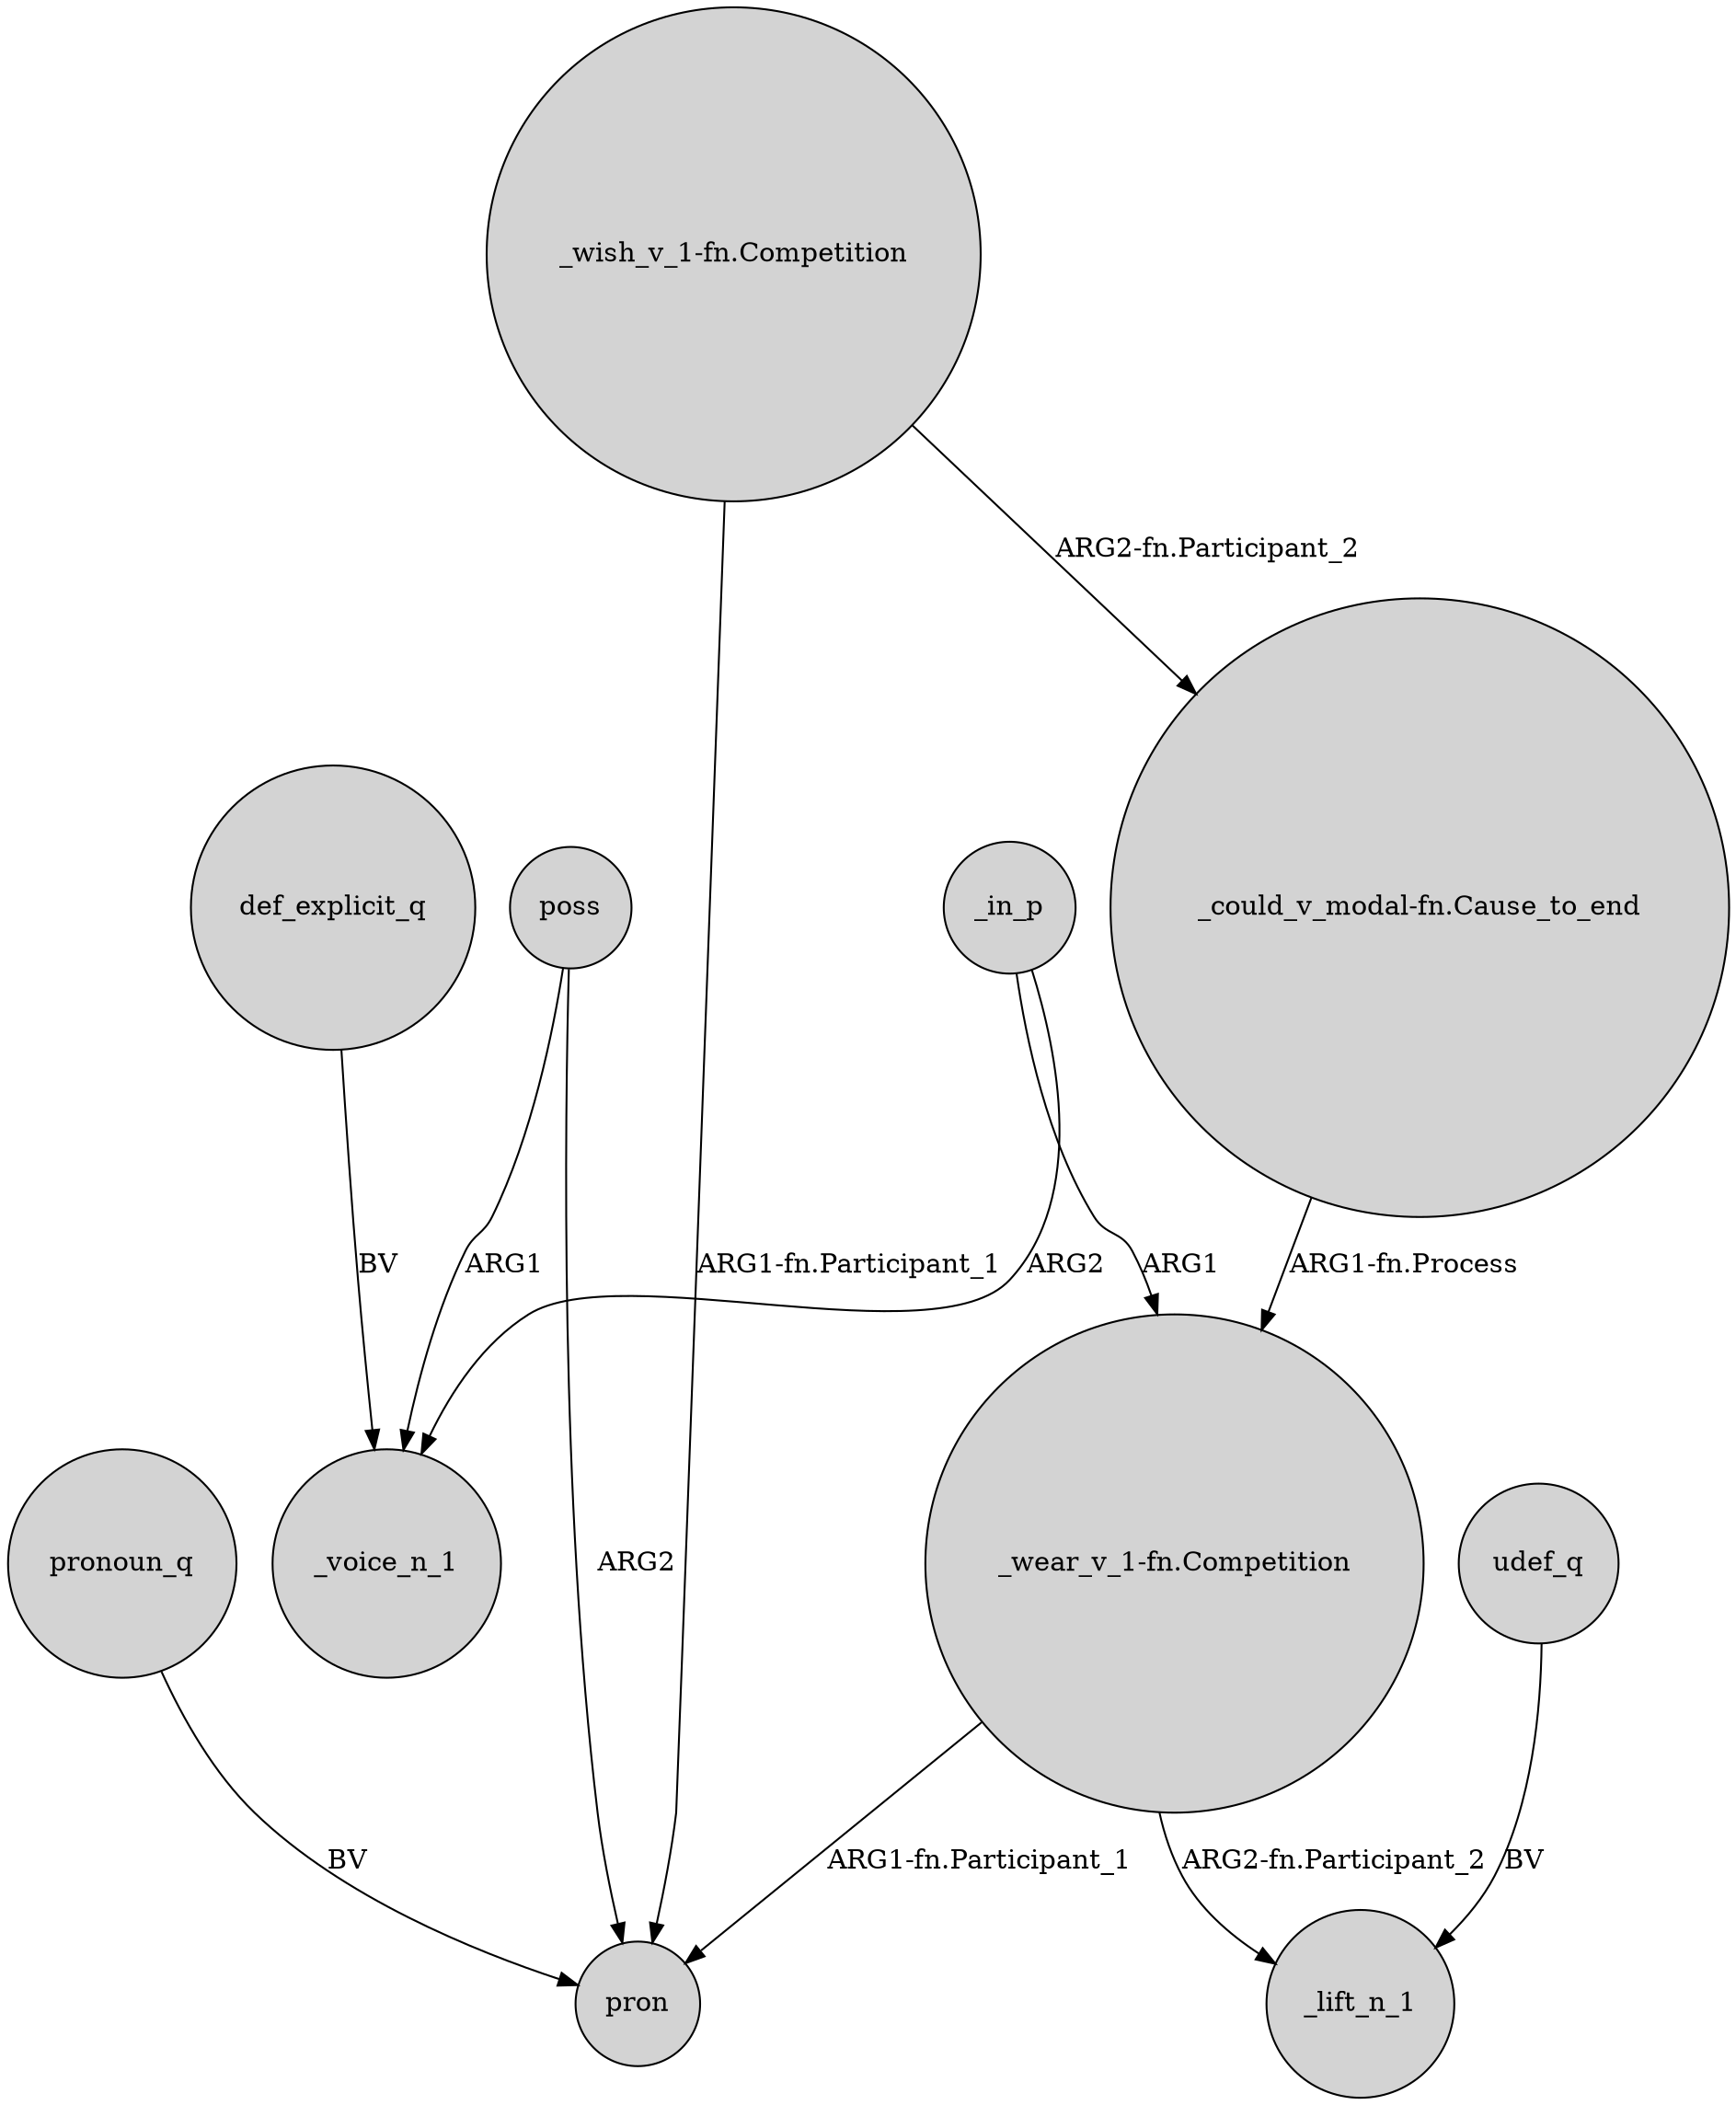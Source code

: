 digraph {
	node [shape=circle style=filled]
	def_explicit_q -> _voice_n_1 [label=BV]
	"_wish_v_1-fn.Competition" -> "_could_v_modal-fn.Cause_to_end" [label="ARG2-fn.Participant_2"]
	_in_p -> "_wear_v_1-fn.Competition" [label=ARG1]
	"_wish_v_1-fn.Competition" -> pron [label="ARG1-fn.Participant_1"]
	"_could_v_modal-fn.Cause_to_end" -> "_wear_v_1-fn.Competition" [label="ARG1-fn.Process"]
	_in_p -> _voice_n_1 [label=ARG2]
	"_wear_v_1-fn.Competition" -> _lift_n_1 [label="ARG2-fn.Participant_2"]
	poss -> _voice_n_1 [label=ARG1]
	udef_q -> _lift_n_1 [label=BV]
	pronoun_q -> pron [label=BV]
	poss -> pron [label=ARG2]
	"_wear_v_1-fn.Competition" -> pron [label="ARG1-fn.Participant_1"]
}
